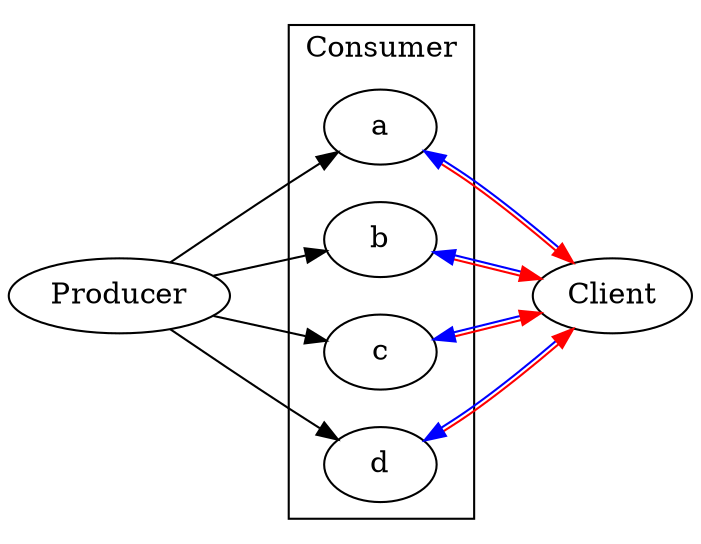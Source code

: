 digraph {
    overlap=scale
    rankdir=LR;
    compound=true;

    subgraph cluster0 {
        label="Consumer";
        a; b; c; d;
    }

    Producer -> { a b c d }
    { a b c d } -> Client [dir=both color="red:blue"]
}
